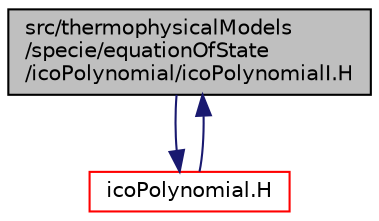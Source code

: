 digraph "src/thermophysicalModels/specie/equationOfState/icoPolynomial/icoPolynomialI.H"
{
  bgcolor="transparent";
  edge [fontname="Helvetica",fontsize="10",labelfontname="Helvetica",labelfontsize="10"];
  node [fontname="Helvetica",fontsize="10",shape=record];
  Node1 [label="src/thermophysicalModels\l/specie/equationOfState\l/icoPolynomial/icoPolynomialI.H",height=0.2,width=0.4,color="black", fillcolor="grey75", style="filled", fontcolor="black"];
  Node1 -> Node2 [color="midnightblue",fontsize="10",style="solid",fontname="Helvetica"];
  Node2 [label="icoPolynomial.H",height=0.2,width=0.4,color="red",URL="$a10269.html"];
  Node2 -> Node1 [color="midnightblue",fontsize="10",style="solid",fontname="Helvetica"];
}
